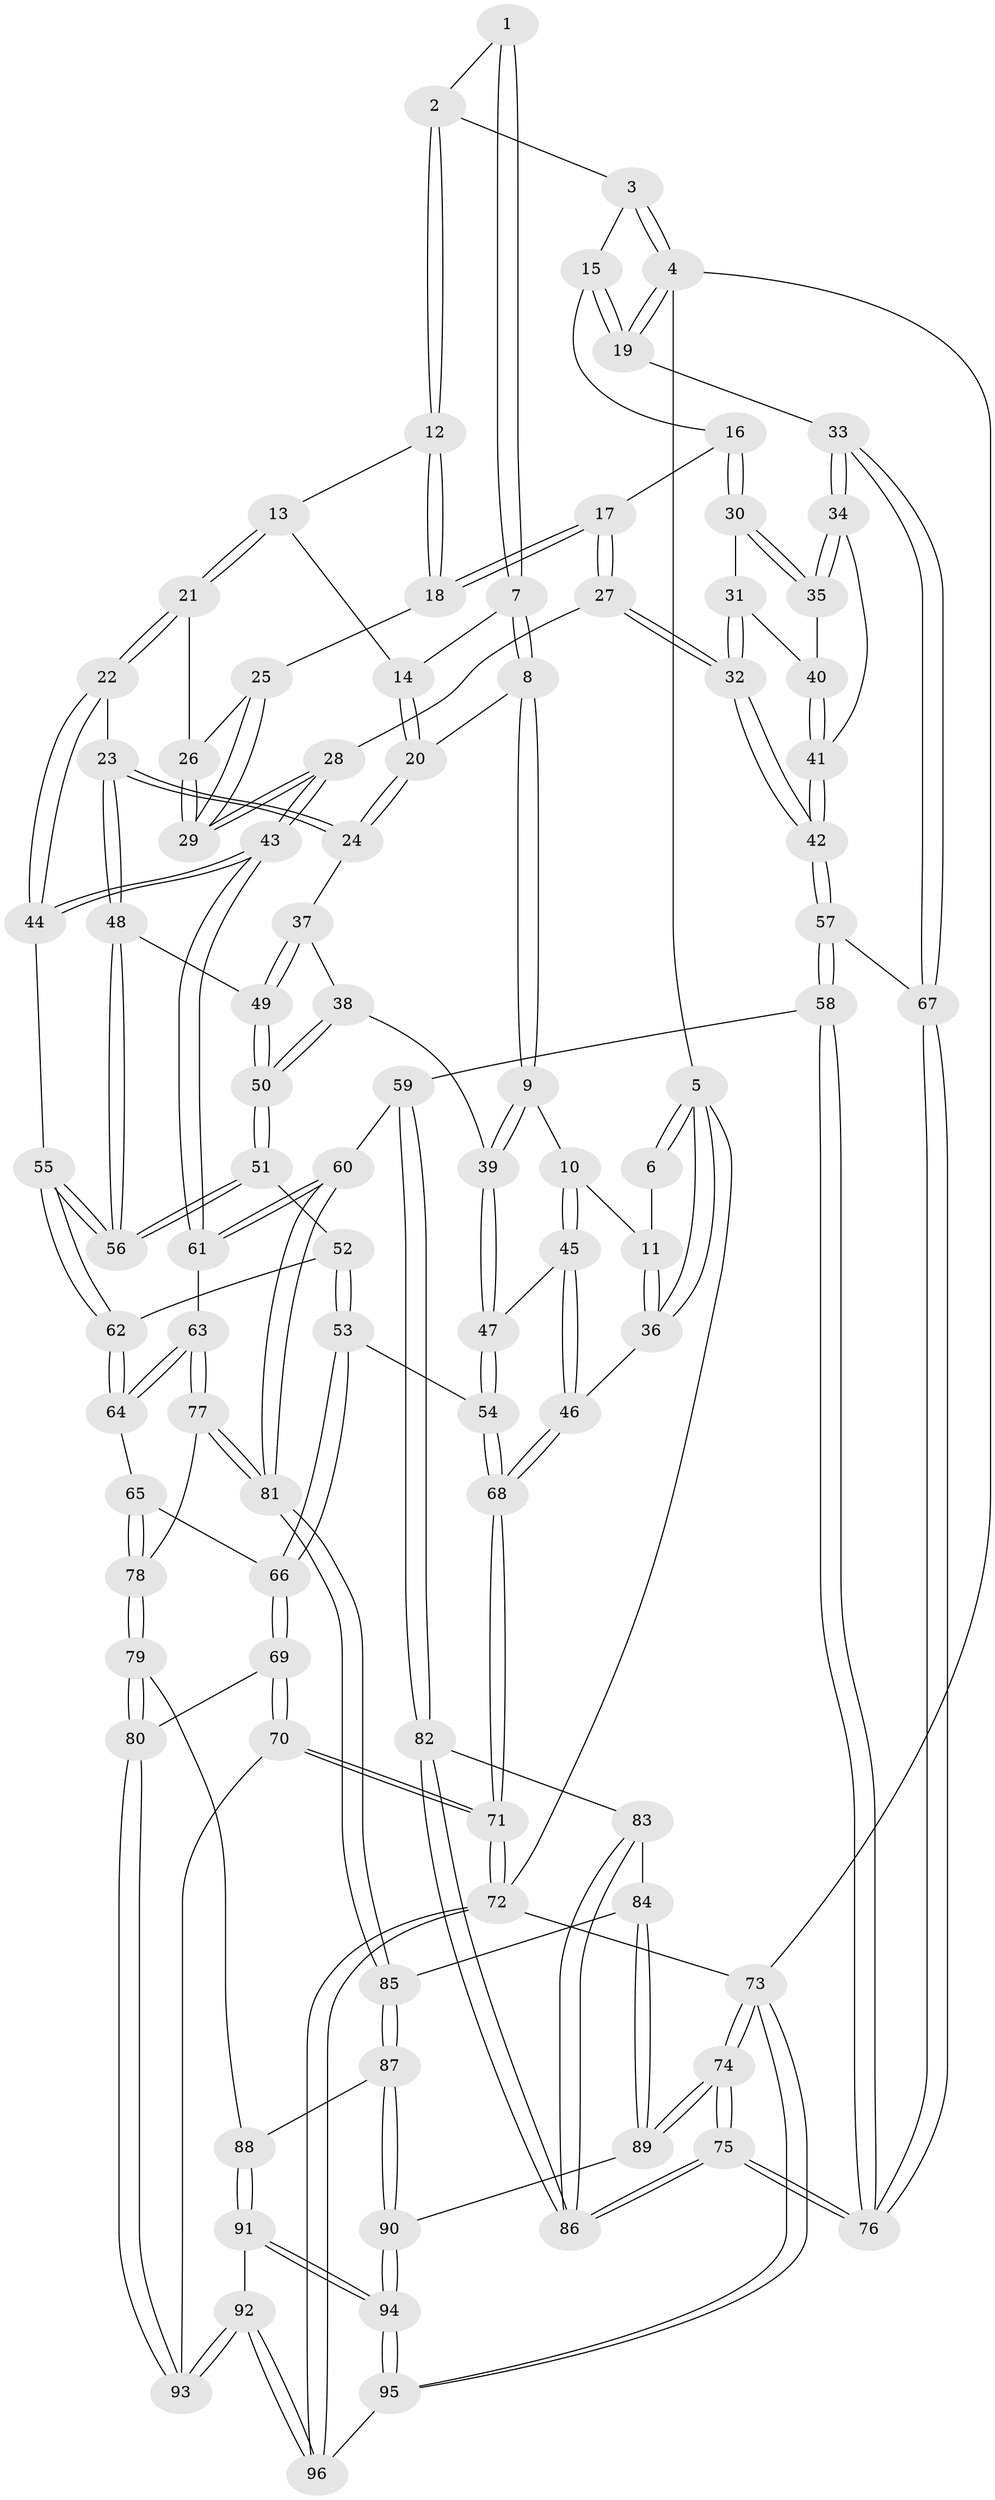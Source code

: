 // Generated by graph-tools (version 1.1) at 2025/59/03/09/25 04:59:53]
// undirected, 96 vertices, 237 edges
graph export_dot {
graph [start="1"]
  node [color=gray90,style=filled];
  1 [pos="+0.2622978606056008+0"];
  2 [pos="+0.4349423689880763+0"];
  3 [pos="+0.7481325629144663+0"];
  4 [pos="+1+0"];
  5 [pos="+0+0"];
  6 [pos="+0.21369143732336363+0"];
  7 [pos="+0.26617222609455904+0"];
  8 [pos="+0.22967735482136517+0.15598575770929235"];
  9 [pos="+0.14624385452315108+0.17930747572939212"];
  10 [pos="+0.1114019076273995+0.17166835036720104"];
  11 [pos="+0.07490572222477966+0.12105495140952467"];
  12 [pos="+0.4616083565033248+0.0383494680841727"];
  13 [pos="+0.36487441170222235+0.14372902038958676"];
  14 [pos="+0.3345707119471701+0.13937770182443857"];
  15 [pos="+0.7653503759753083+0"];
  16 [pos="+0.7310903250171171+0.06017027061883218"];
  17 [pos="+0.575315017206193+0.13925709595698613"];
  18 [pos="+0.5122093058239916+0.12379512080425396"];
  19 [pos="+1+0.2858223142959617"];
  20 [pos="+0.27491655641106805+0.17332076577817995"];
  21 [pos="+0.41496739119634896+0.21200460319952796"];
  22 [pos="+0.4135074041778324+0.21595428137235104"];
  23 [pos="+0.2997500136136233+0.2467756347852534"];
  24 [pos="+0.28459444325378813+0.20805583327284058"];
  25 [pos="+0.49902368637299344+0.14458888790654795"];
  26 [pos="+0.4399413349324167+0.20160556794008255"];
  27 [pos="+0.5963982741706807+0.28866806638270337"];
  28 [pos="+0.5570699316863528+0.29866426918255706"];
  29 [pos="+0.5282353170924875+0.26176204708478196"];
  30 [pos="+0.7364012369459175+0.08196250474567776"];
  31 [pos="+0.7261858908948453+0.15221299394943139"];
  32 [pos="+0.6791671930602792+0.31257588978275835"];
  33 [pos="+1+0.3152836559627167"];
  34 [pos="+0.9892975399365052+0.2987758656944181"];
  35 [pos="+0.8739909517327565+0.2071689564839078"];
  36 [pos="+0+0.11823245678270355"];
  37 [pos="+0.20190429905397686+0.26129005567712743"];
  38 [pos="+0.19387746554714694+0.25881072057890236"];
  39 [pos="+0.18839867802432084+0.25556643031209014"];
  40 [pos="+0.7892454279990052+0.2238828859654696"];
  41 [pos="+0.8289921340989795+0.32776975047653284"];
  42 [pos="+0.7172405980656652+0.36175348050144757"];
  43 [pos="+0.4749579799183832+0.36013974516802677"];
  44 [pos="+0.4243776107869639+0.345033451522945"];
  45 [pos="+0.07635832150092307+0.2526301512494708"];
  46 [pos="+0+0.3058268796592855"];
  47 [pos="+0.10603238221515184+0.41624432766950553"];
  48 [pos="+0.2947098115207218+0.2835659947710164"];
  49 [pos="+0.264848048775111+0.2917949966630461"];
  50 [pos="+0.21091685611772204+0.35571090460626636"];
  51 [pos="+0.2085746099219496+0.359863632066278"];
  52 [pos="+0.20745500122349544+0.3610566312401466"];
  53 [pos="+0.11418716883410951+0.43247644181465045"];
  54 [pos="+0.10610984837177524+0.4277451565083256"];
  55 [pos="+0.3661215242464525+0.36224217021402677"];
  56 [pos="+0.3625030050136664+0.3592209391975143"];
  57 [pos="+0.6984427591360942+0.4821150620037972"];
  58 [pos="+0.6692448920395108+0.5550595691610904"];
  59 [pos="+0.6469948764312621+0.5736056160043692"];
  60 [pos="+0.6311348850285279+0.5739232104579229"];
  61 [pos="+0.5498780795270142+0.5671133431001618"];
  62 [pos="+0.3399044772968693+0.4133190966525155"];
  63 [pos="+0.4961306307936811+0.5914509916531911"];
  64 [pos="+0.32501720343694157+0.45315689451983465"];
  65 [pos="+0.20413967859087134+0.5193868299319198"];
  66 [pos="+0.1825352025791526+0.5202878683318006"];
  67 [pos="+1+0.4332029784795366"];
  68 [pos="+0+0.4544004138147027"];
  69 [pos="+0.15121208285124252+0.6112213775572768"];
  70 [pos="+0+0.7528068645732865"];
  71 [pos="+0+0.751169181887044"];
  72 [pos="+0+1"];
  73 [pos="+1+1"];
  74 [pos="+1+1"];
  75 [pos="+1+1"];
  76 [pos="+1+0.6492954554854111"];
  77 [pos="+0.4529577668774824+0.6355323217355895"];
  78 [pos="+0.4076953940355521+0.6655624984572389"];
  79 [pos="+0.38249997973871597+0.7084502982346864"];
  80 [pos="+0.2337717541354406+0.7939842409931447"];
  81 [pos="+0.5479487239458366+0.8063572166558688"];
  82 [pos="+0.6480182898581506+0.5763575414466606"];
  83 [pos="+0.6439687056154955+0.8090100958281219"];
  84 [pos="+0.6437144323719254+0.809372460724354"];
  85 [pos="+0.5491768821659228+0.8131561408573694"];
  86 [pos="+0.8194287702156152+0.7940759539680261"];
  87 [pos="+0.5351691050201814+0.8279301844504126"];
  88 [pos="+0.4503873142868975+0.8265328187113169"];
  89 [pos="+0.6546459247816877+0.882671957331149"];
  90 [pos="+0.5545281094491361+0.9517540639952732"];
  91 [pos="+0.4214475825650193+0.907216996280426"];
  92 [pos="+0.20972871581672317+0.9069847894725741"];
  93 [pos="+0.19956326146752576+0.8759947672121716"];
  94 [pos="+0.521716428241705+1"];
  95 [pos="+0.5344577340070366+1"];
  96 [pos="+0.19353378448770123+1"];
  1 -- 2;
  1 -- 7;
  1 -- 7;
  2 -- 3;
  2 -- 12;
  2 -- 12;
  3 -- 4;
  3 -- 4;
  3 -- 15;
  4 -- 5;
  4 -- 19;
  4 -- 19;
  4 -- 73;
  5 -- 6;
  5 -- 6;
  5 -- 36;
  5 -- 36;
  5 -- 72;
  6 -- 11;
  7 -- 8;
  7 -- 8;
  7 -- 14;
  8 -- 9;
  8 -- 9;
  8 -- 20;
  9 -- 10;
  9 -- 39;
  9 -- 39;
  10 -- 11;
  10 -- 45;
  10 -- 45;
  11 -- 36;
  11 -- 36;
  12 -- 13;
  12 -- 18;
  12 -- 18;
  13 -- 14;
  13 -- 21;
  13 -- 21;
  14 -- 20;
  14 -- 20;
  15 -- 16;
  15 -- 19;
  15 -- 19;
  16 -- 17;
  16 -- 30;
  16 -- 30;
  17 -- 18;
  17 -- 18;
  17 -- 27;
  17 -- 27;
  18 -- 25;
  19 -- 33;
  20 -- 24;
  20 -- 24;
  21 -- 22;
  21 -- 22;
  21 -- 26;
  22 -- 23;
  22 -- 44;
  22 -- 44;
  23 -- 24;
  23 -- 24;
  23 -- 48;
  23 -- 48;
  24 -- 37;
  25 -- 26;
  25 -- 29;
  25 -- 29;
  26 -- 29;
  26 -- 29;
  27 -- 28;
  27 -- 32;
  27 -- 32;
  28 -- 29;
  28 -- 29;
  28 -- 43;
  28 -- 43;
  30 -- 31;
  30 -- 35;
  30 -- 35;
  31 -- 32;
  31 -- 32;
  31 -- 40;
  32 -- 42;
  32 -- 42;
  33 -- 34;
  33 -- 34;
  33 -- 67;
  33 -- 67;
  34 -- 35;
  34 -- 35;
  34 -- 41;
  35 -- 40;
  36 -- 46;
  37 -- 38;
  37 -- 49;
  37 -- 49;
  38 -- 39;
  38 -- 50;
  38 -- 50;
  39 -- 47;
  39 -- 47;
  40 -- 41;
  40 -- 41;
  41 -- 42;
  41 -- 42;
  42 -- 57;
  42 -- 57;
  43 -- 44;
  43 -- 44;
  43 -- 61;
  43 -- 61;
  44 -- 55;
  45 -- 46;
  45 -- 46;
  45 -- 47;
  46 -- 68;
  46 -- 68;
  47 -- 54;
  47 -- 54;
  48 -- 49;
  48 -- 56;
  48 -- 56;
  49 -- 50;
  49 -- 50;
  50 -- 51;
  50 -- 51;
  51 -- 52;
  51 -- 56;
  51 -- 56;
  52 -- 53;
  52 -- 53;
  52 -- 62;
  53 -- 54;
  53 -- 66;
  53 -- 66;
  54 -- 68;
  54 -- 68;
  55 -- 56;
  55 -- 56;
  55 -- 62;
  55 -- 62;
  57 -- 58;
  57 -- 58;
  57 -- 67;
  58 -- 59;
  58 -- 76;
  58 -- 76;
  59 -- 60;
  59 -- 82;
  59 -- 82;
  60 -- 61;
  60 -- 61;
  60 -- 81;
  60 -- 81;
  61 -- 63;
  62 -- 64;
  62 -- 64;
  63 -- 64;
  63 -- 64;
  63 -- 77;
  63 -- 77;
  64 -- 65;
  65 -- 66;
  65 -- 78;
  65 -- 78;
  66 -- 69;
  66 -- 69;
  67 -- 76;
  67 -- 76;
  68 -- 71;
  68 -- 71;
  69 -- 70;
  69 -- 70;
  69 -- 80;
  70 -- 71;
  70 -- 71;
  70 -- 93;
  71 -- 72;
  71 -- 72;
  72 -- 96;
  72 -- 96;
  72 -- 73;
  73 -- 74;
  73 -- 74;
  73 -- 95;
  73 -- 95;
  74 -- 75;
  74 -- 75;
  74 -- 89;
  74 -- 89;
  75 -- 76;
  75 -- 76;
  75 -- 86;
  75 -- 86;
  77 -- 78;
  77 -- 81;
  77 -- 81;
  78 -- 79;
  78 -- 79;
  79 -- 80;
  79 -- 80;
  79 -- 88;
  80 -- 93;
  80 -- 93;
  81 -- 85;
  81 -- 85;
  82 -- 83;
  82 -- 86;
  82 -- 86;
  83 -- 84;
  83 -- 86;
  83 -- 86;
  84 -- 85;
  84 -- 89;
  84 -- 89;
  85 -- 87;
  85 -- 87;
  87 -- 88;
  87 -- 90;
  87 -- 90;
  88 -- 91;
  88 -- 91;
  89 -- 90;
  90 -- 94;
  90 -- 94;
  91 -- 92;
  91 -- 94;
  91 -- 94;
  92 -- 93;
  92 -- 93;
  92 -- 96;
  92 -- 96;
  94 -- 95;
  94 -- 95;
  95 -- 96;
}
